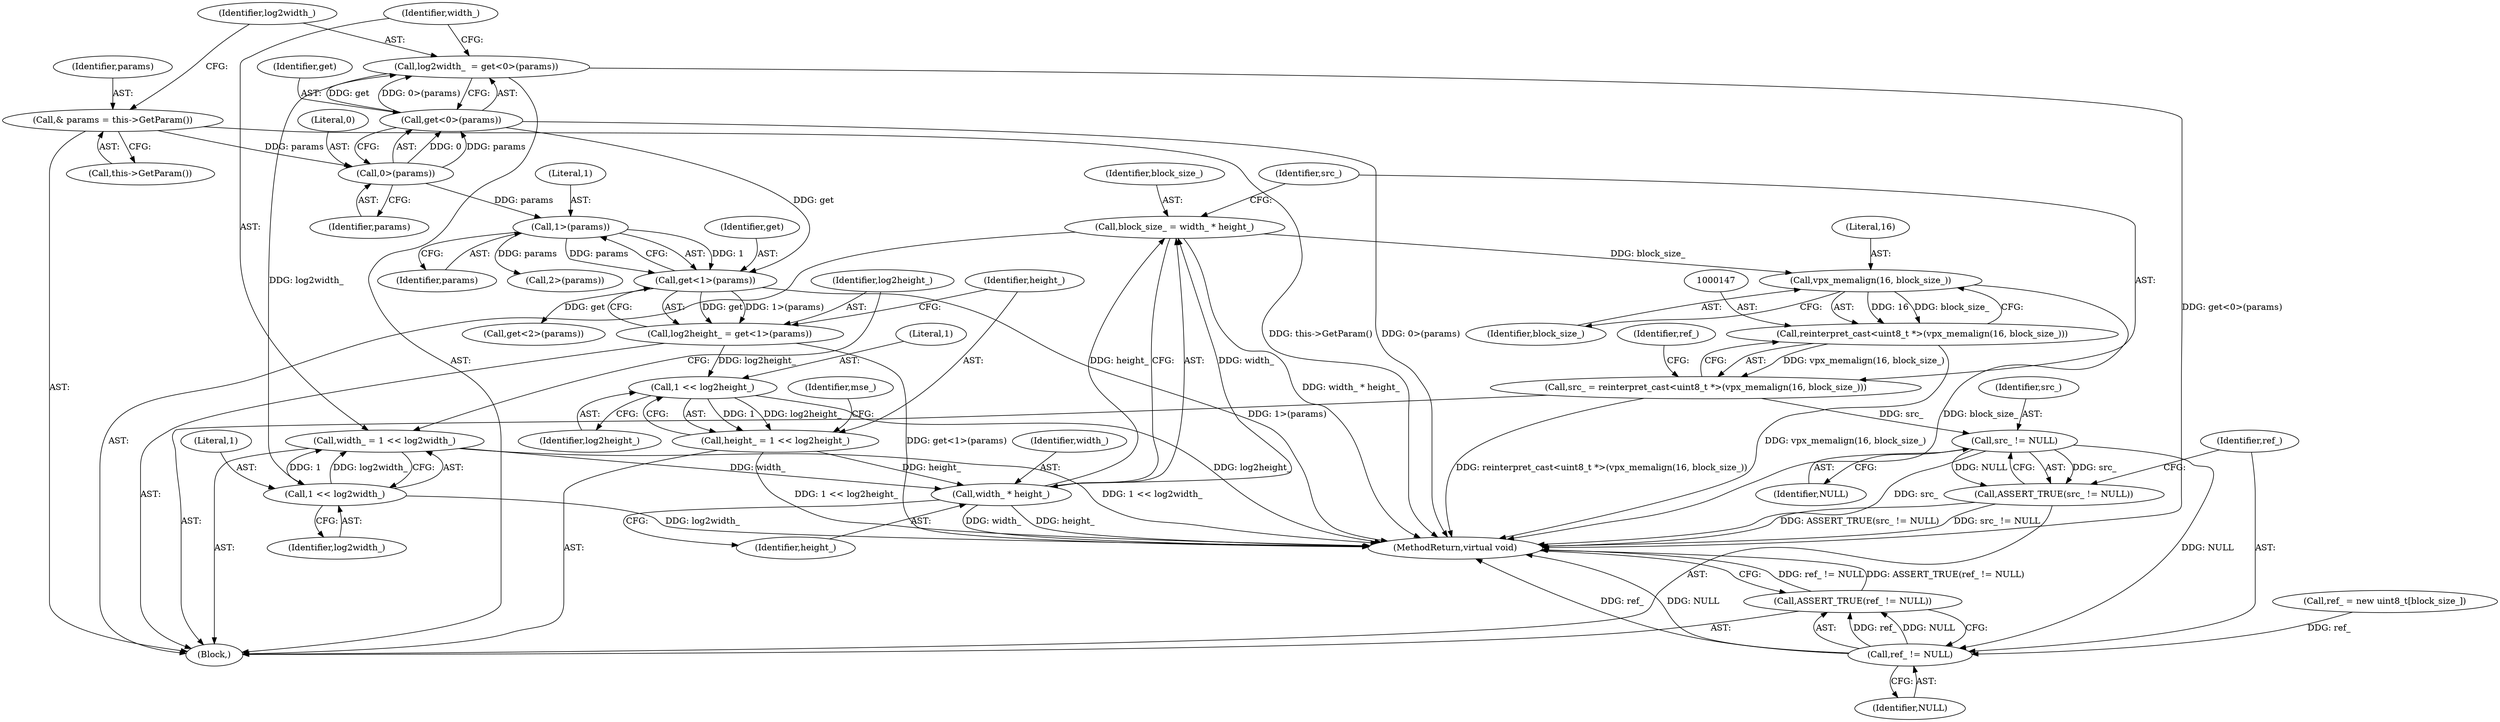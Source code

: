 digraph "0_Android_5a9753fca56f0eeb9f61e342b2fccffc364f9426_115@integer" {
"1000139" [label="(Call,block_size_ = width_ * height_)"];
"1000141" [label="(Call,width_ * height_)"];
"1000113" [label="(Call,width_ = 1 << log2width_)"];
"1000115" [label="(Call,1 << log2width_)"];
"1000106" [label="(Call,log2width_  = get<0>(params))"];
"1000108" [label="(Call,get<0>(params))"];
"1000110" [label="(Call,0>(params))"];
"1000103" [label="(Call,& params = this->GetParam())"];
"1000125" [label="(Call,height_ = 1 << log2height_)"];
"1000127" [label="(Call,1 << log2height_)"];
"1000118" [label="(Call,log2height_ = get<1>(params))"];
"1000120" [label="(Call,get<1>(params))"];
"1000122" [label="(Call,1>(params))"];
"1000148" [label="(Call,vpx_memalign(16, block_size_))"];
"1000146" [label="(Call,reinterpret_cast<uint8_t *>(vpx_memalign(16, block_size_)))"];
"1000144" [label="(Call,src_ = reinterpret_cast<uint8_t *>(vpx_memalign(16, block_size_)))"];
"1000156" [label="(Call,src_ != NULL)"];
"1000155" [label="(Call,ASSERT_TRUE(src_ != NULL))"];
"1000160" [label="(Call,ref_ != NULL)"];
"1000159" [label="(Call,ASSERT_TRUE(ref_ != NULL))"];
"1000131" [label="(Identifier,mse_)"];
"1000123" [label="(Literal,1)"];
"1000145" [label="(Identifier,src_)"];
"1000117" [label="(Identifier,log2width_)"];
"1000103" [label="(Call,& params = this->GetParam())"];
"1000159" [label="(Call,ASSERT_TRUE(ref_ != NULL))"];
"1000141" [label="(Call,width_ * height_)"];
"1000111" [label="(Literal,0)"];
"1000104" [label="(Identifier,params)"];
"1000151" [label="(Call,ref_ = new uint8_t[block_size_])"];
"1000143" [label="(Identifier,height_)"];
"1000118" [label="(Call,log2height_ = get<1>(params))"];
"1000155" [label="(Call,ASSERT_TRUE(src_ != NULL))"];
"1000120" [label="(Call,get<1>(params))"];
"1000150" [label="(Identifier,block_size_)"];
"1000152" [label="(Identifier,ref_)"];
"1000106" [label="(Call,log2width_  = get<0>(params))"];
"1000101" [label="(Block,)"];
"1000156" [label="(Call,src_ != NULL)"];
"1000140" [label="(Identifier,block_size_)"];
"1000163" [label="(MethodReturn,virtual void)"];
"1000125" [label="(Call,height_ = 1 << log2height_)"];
"1000115" [label="(Call,1 << log2width_)"];
"1000162" [label="(Identifier,NULL)"];
"1000121" [label="(Identifier,get)"];
"1000132" [label="(Call,get<2>(params))"];
"1000160" [label="(Call,ref_ != NULL)"];
"1000127" [label="(Call,1 << log2height_)"];
"1000134" [label="(Call,2>(params))"];
"1000128" [label="(Literal,1)"];
"1000126" [label="(Identifier,height_)"];
"1000110" [label="(Call,0>(params))"];
"1000158" [label="(Identifier,NULL)"];
"1000114" [label="(Identifier,width_)"];
"1000109" [label="(Identifier,get)"];
"1000113" [label="(Call,width_ = 1 << log2width_)"];
"1000122" [label="(Call,1>(params))"];
"1000105" [label="(Call,this->GetParam())"];
"1000157" [label="(Identifier,src_)"];
"1000139" [label="(Call,block_size_ = width_ * height_)"];
"1000144" [label="(Call,src_ = reinterpret_cast<uint8_t *>(vpx_memalign(16, block_size_)))"];
"1000149" [label="(Literal,16)"];
"1000119" [label="(Identifier,log2height_)"];
"1000112" [label="(Identifier,params)"];
"1000146" [label="(Call,reinterpret_cast<uint8_t *>(vpx_memalign(16, block_size_)))"];
"1000142" [label="(Identifier,width_)"];
"1000116" [label="(Literal,1)"];
"1000108" [label="(Call,get<0>(params))"];
"1000107" [label="(Identifier,log2width_)"];
"1000161" [label="(Identifier,ref_)"];
"1000148" [label="(Call,vpx_memalign(16, block_size_))"];
"1000129" [label="(Identifier,log2height_)"];
"1000124" [label="(Identifier,params)"];
"1000139" -> "1000101"  [label="AST: "];
"1000139" -> "1000141"  [label="CFG: "];
"1000140" -> "1000139"  [label="AST: "];
"1000141" -> "1000139"  [label="AST: "];
"1000145" -> "1000139"  [label="CFG: "];
"1000139" -> "1000163"  [label="DDG: width_ * height_"];
"1000141" -> "1000139"  [label="DDG: width_"];
"1000141" -> "1000139"  [label="DDG: height_"];
"1000139" -> "1000148"  [label="DDG: block_size_"];
"1000141" -> "1000143"  [label="CFG: "];
"1000142" -> "1000141"  [label="AST: "];
"1000143" -> "1000141"  [label="AST: "];
"1000141" -> "1000163"  [label="DDG: width_"];
"1000141" -> "1000163"  [label="DDG: height_"];
"1000113" -> "1000141"  [label="DDG: width_"];
"1000125" -> "1000141"  [label="DDG: height_"];
"1000113" -> "1000101"  [label="AST: "];
"1000113" -> "1000115"  [label="CFG: "];
"1000114" -> "1000113"  [label="AST: "];
"1000115" -> "1000113"  [label="AST: "];
"1000119" -> "1000113"  [label="CFG: "];
"1000113" -> "1000163"  [label="DDG: 1 << log2width_"];
"1000115" -> "1000113"  [label="DDG: 1"];
"1000115" -> "1000113"  [label="DDG: log2width_"];
"1000115" -> "1000117"  [label="CFG: "];
"1000116" -> "1000115"  [label="AST: "];
"1000117" -> "1000115"  [label="AST: "];
"1000115" -> "1000163"  [label="DDG: log2width_"];
"1000106" -> "1000115"  [label="DDG: log2width_"];
"1000106" -> "1000101"  [label="AST: "];
"1000106" -> "1000108"  [label="CFG: "];
"1000107" -> "1000106"  [label="AST: "];
"1000108" -> "1000106"  [label="AST: "];
"1000114" -> "1000106"  [label="CFG: "];
"1000106" -> "1000163"  [label="DDG: get<0>(params)"];
"1000108" -> "1000106"  [label="DDG: get"];
"1000108" -> "1000106"  [label="DDG: 0>(params)"];
"1000108" -> "1000110"  [label="CFG: "];
"1000109" -> "1000108"  [label="AST: "];
"1000110" -> "1000108"  [label="AST: "];
"1000108" -> "1000163"  [label="DDG: 0>(params)"];
"1000110" -> "1000108"  [label="DDG: 0"];
"1000110" -> "1000108"  [label="DDG: params"];
"1000108" -> "1000120"  [label="DDG: get"];
"1000110" -> "1000112"  [label="CFG: "];
"1000111" -> "1000110"  [label="AST: "];
"1000112" -> "1000110"  [label="AST: "];
"1000103" -> "1000110"  [label="DDG: params"];
"1000110" -> "1000122"  [label="DDG: params"];
"1000103" -> "1000101"  [label="AST: "];
"1000103" -> "1000105"  [label="CFG: "];
"1000104" -> "1000103"  [label="AST: "];
"1000105" -> "1000103"  [label="AST: "];
"1000107" -> "1000103"  [label="CFG: "];
"1000103" -> "1000163"  [label="DDG: this->GetParam()"];
"1000125" -> "1000101"  [label="AST: "];
"1000125" -> "1000127"  [label="CFG: "];
"1000126" -> "1000125"  [label="AST: "];
"1000127" -> "1000125"  [label="AST: "];
"1000131" -> "1000125"  [label="CFG: "];
"1000125" -> "1000163"  [label="DDG: 1 << log2height_"];
"1000127" -> "1000125"  [label="DDG: 1"];
"1000127" -> "1000125"  [label="DDG: log2height_"];
"1000127" -> "1000129"  [label="CFG: "];
"1000128" -> "1000127"  [label="AST: "];
"1000129" -> "1000127"  [label="AST: "];
"1000127" -> "1000163"  [label="DDG: log2height_"];
"1000118" -> "1000127"  [label="DDG: log2height_"];
"1000118" -> "1000101"  [label="AST: "];
"1000118" -> "1000120"  [label="CFG: "];
"1000119" -> "1000118"  [label="AST: "];
"1000120" -> "1000118"  [label="AST: "];
"1000126" -> "1000118"  [label="CFG: "];
"1000118" -> "1000163"  [label="DDG: get<1>(params)"];
"1000120" -> "1000118"  [label="DDG: get"];
"1000120" -> "1000118"  [label="DDG: 1>(params)"];
"1000120" -> "1000122"  [label="CFG: "];
"1000121" -> "1000120"  [label="AST: "];
"1000122" -> "1000120"  [label="AST: "];
"1000120" -> "1000163"  [label="DDG: 1>(params)"];
"1000122" -> "1000120"  [label="DDG: 1"];
"1000122" -> "1000120"  [label="DDG: params"];
"1000120" -> "1000132"  [label="DDG: get"];
"1000122" -> "1000124"  [label="CFG: "];
"1000123" -> "1000122"  [label="AST: "];
"1000124" -> "1000122"  [label="AST: "];
"1000122" -> "1000134"  [label="DDG: params"];
"1000148" -> "1000146"  [label="AST: "];
"1000148" -> "1000150"  [label="CFG: "];
"1000149" -> "1000148"  [label="AST: "];
"1000150" -> "1000148"  [label="AST: "];
"1000146" -> "1000148"  [label="CFG: "];
"1000148" -> "1000163"  [label="DDG: block_size_"];
"1000148" -> "1000146"  [label="DDG: 16"];
"1000148" -> "1000146"  [label="DDG: block_size_"];
"1000146" -> "1000144"  [label="AST: "];
"1000147" -> "1000146"  [label="AST: "];
"1000144" -> "1000146"  [label="CFG: "];
"1000146" -> "1000163"  [label="DDG: vpx_memalign(16, block_size_)"];
"1000146" -> "1000144"  [label="DDG: vpx_memalign(16, block_size_)"];
"1000144" -> "1000101"  [label="AST: "];
"1000145" -> "1000144"  [label="AST: "];
"1000152" -> "1000144"  [label="CFG: "];
"1000144" -> "1000163"  [label="DDG: reinterpret_cast<uint8_t *>(vpx_memalign(16, block_size_))"];
"1000144" -> "1000156"  [label="DDG: src_"];
"1000156" -> "1000155"  [label="AST: "];
"1000156" -> "1000158"  [label="CFG: "];
"1000157" -> "1000156"  [label="AST: "];
"1000158" -> "1000156"  [label="AST: "];
"1000155" -> "1000156"  [label="CFG: "];
"1000156" -> "1000163"  [label="DDG: src_"];
"1000156" -> "1000155"  [label="DDG: src_"];
"1000156" -> "1000155"  [label="DDG: NULL"];
"1000156" -> "1000160"  [label="DDG: NULL"];
"1000155" -> "1000101"  [label="AST: "];
"1000161" -> "1000155"  [label="CFG: "];
"1000155" -> "1000163"  [label="DDG: ASSERT_TRUE(src_ != NULL)"];
"1000155" -> "1000163"  [label="DDG: src_ != NULL"];
"1000160" -> "1000159"  [label="AST: "];
"1000160" -> "1000162"  [label="CFG: "];
"1000161" -> "1000160"  [label="AST: "];
"1000162" -> "1000160"  [label="AST: "];
"1000159" -> "1000160"  [label="CFG: "];
"1000160" -> "1000163"  [label="DDG: ref_"];
"1000160" -> "1000163"  [label="DDG: NULL"];
"1000160" -> "1000159"  [label="DDG: ref_"];
"1000160" -> "1000159"  [label="DDG: NULL"];
"1000151" -> "1000160"  [label="DDG: ref_"];
"1000159" -> "1000101"  [label="AST: "];
"1000163" -> "1000159"  [label="CFG: "];
"1000159" -> "1000163"  [label="DDG: ref_ != NULL"];
"1000159" -> "1000163"  [label="DDG: ASSERT_TRUE(ref_ != NULL)"];
}
